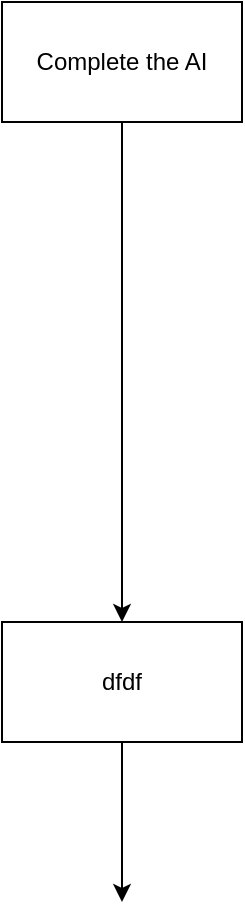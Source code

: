 <mxfile version="24.6.5" type="github">
  <diagram name="Sivu-1" id="ExaNvQKYzJZNf2Spykjg">
    <mxGraphModel dx="1570" dy="991" grid="1" gridSize="10" guides="1" tooltips="1" connect="1" arrows="1" fold="1" page="1" pageScale="1" pageWidth="827" pageHeight="1169" math="0" shadow="0">
      <root>
        <mxCell id="0" />
        <mxCell id="1" parent="0" />
        <mxCell id="nX1czes53wwI01U9ZCOa-5" value="" style="edgeStyle=orthogonalEdgeStyle;rounded=0;orthogonalLoop=1;jettySize=auto;html=1;" parent="1" source="nX1czes53wwI01U9ZCOa-1" target="nX1czes53wwI01U9ZCOa-4" edge="1">
          <mxGeometry relative="1" as="geometry" />
        </mxCell>
        <mxCell id="nX1czes53wwI01U9ZCOa-1" value="Complete the AI" style="rounded=0;whiteSpace=wrap;html=1;" parent="1" vertex="1">
          <mxGeometry x="350" y="310" width="120" height="60" as="geometry" />
        </mxCell>
        <mxCell id="6ecSsVZB28m-YF-DiI0J-2" value="" style="edgeStyle=orthogonalEdgeStyle;rounded=0;orthogonalLoop=1;jettySize=auto;html=1;" parent="1" source="nX1czes53wwI01U9ZCOa-4" edge="1">
          <mxGeometry relative="1" as="geometry">
            <mxPoint x="410" y="760" as="targetPoint" />
          </mxGeometry>
        </mxCell>
        <mxCell id="nX1czes53wwI01U9ZCOa-4" value="dfdf" style="whiteSpace=wrap;html=1;rounded=0;" parent="1" vertex="1">
          <mxGeometry x="350" y="620" width="120" height="60" as="geometry" />
        </mxCell>
      </root>
    </mxGraphModel>
  </diagram>
</mxfile>
